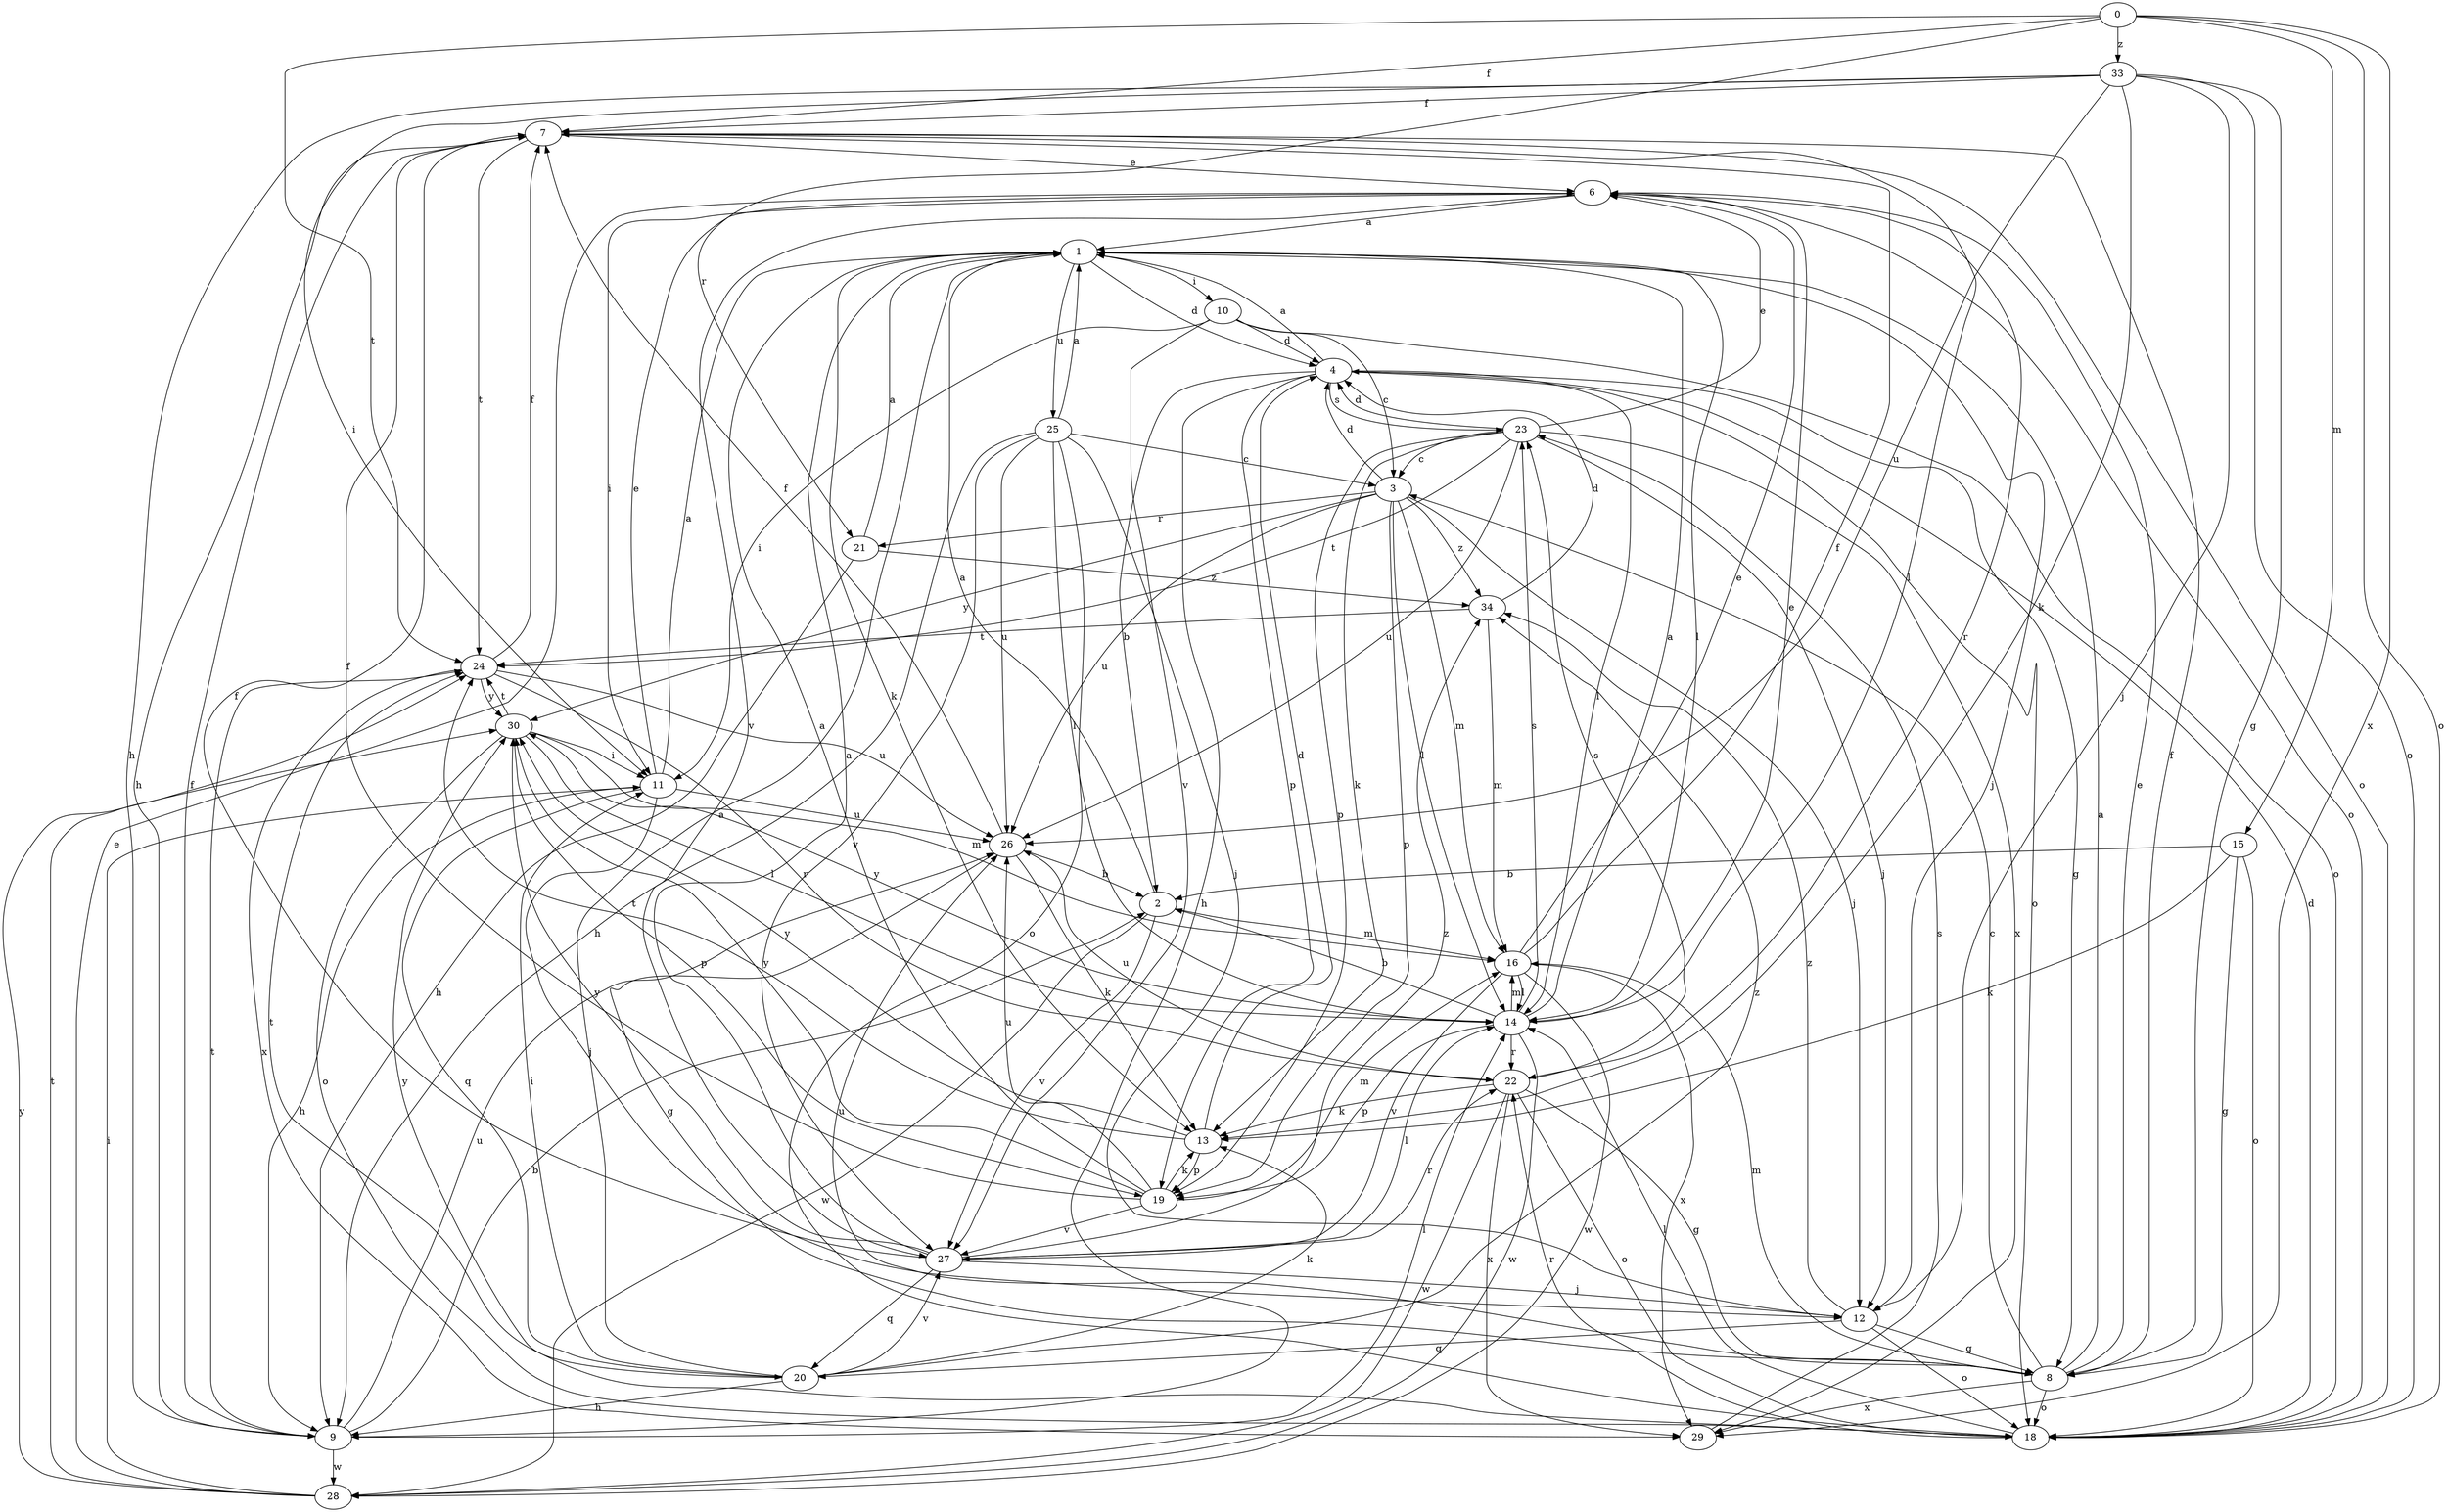 strict digraph  {
0;
1;
2;
3;
4;
6;
7;
8;
9;
10;
11;
12;
13;
14;
15;
16;
18;
19;
20;
21;
22;
23;
24;
25;
26;
27;
28;
29;
30;
33;
34;
0 -> 7  [label=f];
0 -> 15  [label=m];
0 -> 18  [label=o];
0 -> 21  [label=r];
0 -> 24  [label=t];
0 -> 29  [label=x];
0 -> 33  [label=z];
1 -> 4  [label=d];
1 -> 10  [label=i];
1 -> 12  [label=j];
1 -> 13  [label=k];
1 -> 14  [label=l];
1 -> 25  [label=u];
2 -> 1  [label=a];
2 -> 16  [label=m];
2 -> 27  [label=v];
2 -> 28  [label=w];
3 -> 4  [label=d];
3 -> 12  [label=j];
3 -> 14  [label=l];
3 -> 16  [label=m];
3 -> 19  [label=p];
3 -> 21  [label=r];
3 -> 26  [label=u];
3 -> 30  [label=y];
3 -> 34  [label=z];
4 -> 1  [label=a];
4 -> 2  [label=b];
4 -> 8  [label=g];
4 -> 9  [label=h];
4 -> 14  [label=l];
4 -> 18  [label=o];
4 -> 19  [label=p];
4 -> 23  [label=s];
6 -> 1  [label=a];
6 -> 11  [label=i];
6 -> 18  [label=o];
6 -> 22  [label=r];
6 -> 27  [label=v];
7 -> 6  [label=e];
7 -> 9  [label=h];
7 -> 14  [label=l];
7 -> 18  [label=o];
7 -> 24  [label=t];
8 -> 1  [label=a];
8 -> 3  [label=c];
8 -> 6  [label=e];
8 -> 7  [label=f];
8 -> 16  [label=m];
8 -> 18  [label=o];
8 -> 26  [label=u];
8 -> 29  [label=x];
9 -> 2  [label=b];
9 -> 7  [label=f];
9 -> 14  [label=l];
9 -> 24  [label=t];
9 -> 26  [label=u];
9 -> 28  [label=w];
10 -> 3  [label=c];
10 -> 4  [label=d];
10 -> 11  [label=i];
10 -> 18  [label=o];
10 -> 27  [label=v];
11 -> 1  [label=a];
11 -> 6  [label=e];
11 -> 9  [label=h];
11 -> 12  [label=j];
11 -> 20  [label=q];
11 -> 26  [label=u];
12 -> 8  [label=g];
12 -> 18  [label=o];
12 -> 20  [label=q];
12 -> 34  [label=z];
13 -> 4  [label=d];
13 -> 19  [label=p];
13 -> 24  [label=t];
13 -> 30  [label=y];
14 -> 1  [label=a];
14 -> 2  [label=b];
14 -> 6  [label=e];
14 -> 16  [label=m];
14 -> 19  [label=p];
14 -> 22  [label=r];
14 -> 23  [label=s];
14 -> 28  [label=w];
14 -> 30  [label=y];
15 -> 2  [label=b];
15 -> 8  [label=g];
15 -> 13  [label=k];
15 -> 18  [label=o];
16 -> 6  [label=e];
16 -> 7  [label=f];
16 -> 14  [label=l];
16 -> 27  [label=v];
16 -> 28  [label=w];
16 -> 29  [label=x];
18 -> 4  [label=d];
18 -> 14  [label=l];
18 -> 22  [label=r];
18 -> 30  [label=y];
19 -> 1  [label=a];
19 -> 7  [label=f];
19 -> 13  [label=k];
19 -> 16  [label=m];
19 -> 26  [label=u];
19 -> 27  [label=v];
19 -> 30  [label=y];
20 -> 1  [label=a];
20 -> 9  [label=h];
20 -> 11  [label=i];
20 -> 13  [label=k];
20 -> 24  [label=t];
20 -> 27  [label=v];
20 -> 34  [label=z];
21 -> 1  [label=a];
21 -> 9  [label=h];
21 -> 34  [label=z];
22 -> 8  [label=g];
22 -> 13  [label=k];
22 -> 18  [label=o];
22 -> 23  [label=s];
22 -> 26  [label=u];
22 -> 28  [label=w];
22 -> 29  [label=x];
23 -> 3  [label=c];
23 -> 4  [label=d];
23 -> 6  [label=e];
23 -> 12  [label=j];
23 -> 13  [label=k];
23 -> 19  [label=p];
23 -> 24  [label=t];
23 -> 26  [label=u];
23 -> 29  [label=x];
24 -> 7  [label=f];
24 -> 22  [label=r];
24 -> 26  [label=u];
24 -> 29  [label=x];
24 -> 30  [label=y];
25 -> 1  [label=a];
25 -> 3  [label=c];
25 -> 9  [label=h];
25 -> 12  [label=j];
25 -> 14  [label=l];
25 -> 18  [label=o];
25 -> 26  [label=u];
25 -> 27  [label=v];
26 -> 2  [label=b];
26 -> 7  [label=f];
26 -> 8  [label=g];
26 -> 13  [label=k];
27 -> 1  [label=a];
27 -> 7  [label=f];
27 -> 12  [label=j];
27 -> 14  [label=l];
27 -> 20  [label=q];
27 -> 22  [label=r];
27 -> 30  [label=y];
27 -> 34  [label=z];
28 -> 6  [label=e];
28 -> 11  [label=i];
28 -> 24  [label=t];
28 -> 30  [label=y];
29 -> 23  [label=s];
30 -> 11  [label=i];
30 -> 14  [label=l];
30 -> 16  [label=m];
30 -> 18  [label=o];
30 -> 19  [label=p];
30 -> 24  [label=t];
33 -> 7  [label=f];
33 -> 8  [label=g];
33 -> 9  [label=h];
33 -> 11  [label=i];
33 -> 12  [label=j];
33 -> 13  [label=k];
33 -> 18  [label=o];
33 -> 26  [label=u];
34 -> 4  [label=d];
34 -> 16  [label=m];
34 -> 24  [label=t];
}
